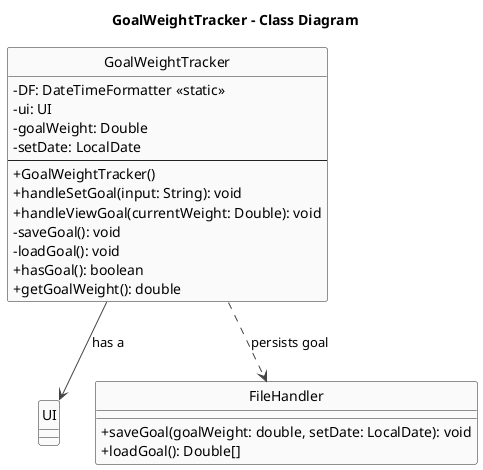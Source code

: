 @startuml
title GoalWeightTracker – Class Diagram

skinparam shadowing false
skinparam classAttributeIconSize 0
skinparam ArrowColor #444
skinparam ClassBorderColor #222
skinparam ClassBackgroundColor #FAFAFA

hide circle
hide stereotype

class GoalWeightTracker {
  -DF: DateTimeFormatter <<static>>
  -ui: UI
  -goalWeight: Double
  -setDate: LocalDate
  --
  +GoalWeightTracker()
  +handleSetGoal(input: String): void
  +handleViewGoal(currentWeight: Double): void
  -saveGoal(): void
  -loadGoal(): void
  +hasGoal(): boolean
  +getGoalWeight(): double
}

class UI

class FileHandler {
  +saveGoal(goalWeight: double, setDate: LocalDate): void
  +loadGoal(): Double[]
}

GoalWeightTracker --> UI : has a
GoalWeightTracker ..> FileHandler : persists goal

@enduml
